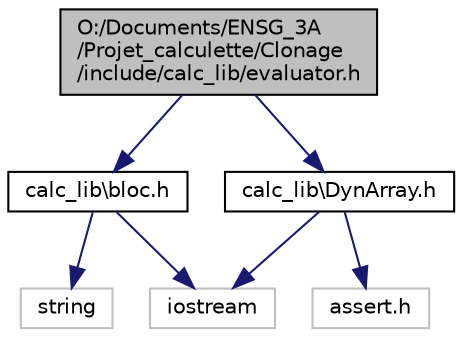 digraph "O:/Documents/ENSG_3A/Projet_calculette/Clonage/include/calc_lib/evaluator.h"
{
 // LATEX_PDF_SIZE
  edge [fontname="Helvetica",fontsize="10",labelfontname="Helvetica",labelfontsize="10"];
  node [fontname="Helvetica",fontsize="10",shape=record];
  Node1 [label="O:/Documents/ENSG_3A\l/Projet_calculette/Clonage\l/include/calc_lib/evaluator.h",height=0.2,width=0.4,color="black", fillcolor="grey75", style="filled", fontcolor="black",tooltip="Evaluator function definition."];
  Node1 -> Node2 [color="midnightblue",fontsize="10",style="solid",fontname="Helvetica"];
  Node2 [label="calc_lib\\bloc.h",height=0.2,width=0.4,color="black", fillcolor="white", style="filled",URL="$bloc_8h.html",tooltip="Bloc class defining the smallest element of the input string corresponding to the calculations to do."];
  Node2 -> Node3 [color="midnightblue",fontsize="10",style="solid",fontname="Helvetica"];
  Node3 [label="string",height=0.2,width=0.4,color="grey75", fillcolor="white", style="filled",tooltip=" "];
  Node2 -> Node4 [color="midnightblue",fontsize="10",style="solid",fontname="Helvetica"];
  Node4 [label="iostream",height=0.2,width=0.4,color="grey75", fillcolor="white", style="filled",tooltip=" "];
  Node1 -> Node5 [color="midnightblue",fontsize="10",style="solid",fontname="Helvetica"];
  Node5 [label="calc_lib\\DynArray.h",height=0.2,width=0.4,color="black", fillcolor="white", style="filled",URL="$_dyn_array_8h_source.html",tooltip=" "];
  Node5 -> Node4 [color="midnightblue",fontsize="10",style="solid",fontname="Helvetica"];
  Node5 -> Node6 [color="midnightblue",fontsize="10",style="solid",fontname="Helvetica"];
  Node6 [label="assert.h",height=0.2,width=0.4,color="grey75", fillcolor="white", style="filled",tooltip=" "];
}
